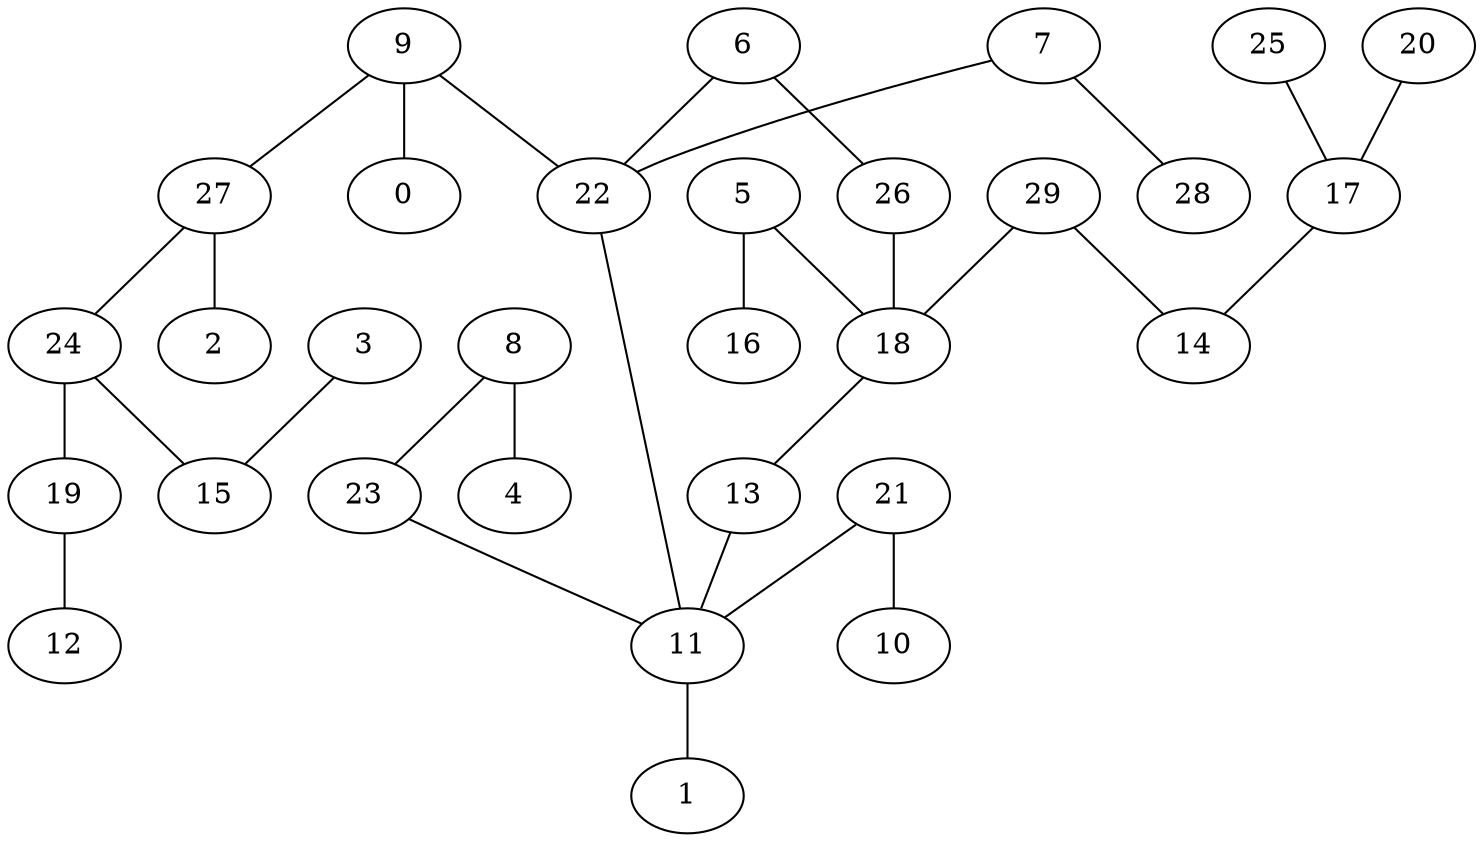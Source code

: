 digraph GG_graph {

subgraph G_graph {
edge [color = black]
"26" -> "18" [dir = none]
"8" -> "4" [dir = none]
"8" -> "23" [dir = none]
"29" -> "14" [dir = none]
"29" -> "18" [dir = none]
"13" -> "11" [dir = none]
"9" -> "27" [dir = none]
"9" -> "0" [dir = none]
"9" -> "22" [dir = none]
"22" -> "11" [dir = none]
"18" -> "13" [dir = none]
"11" -> "1" [dir = none]
"17" -> "14" [dir = none]
"27" -> "2" [dir = none]
"27" -> "24" [dir = none]
"7" -> "28" [dir = none]
"7" -> "22" [dir = none]
"5" -> "16" [dir = none]
"5" -> "18" [dir = none]
"6" -> "26" [dir = none]
"3" -> "15" [dir = none]
"23" -> "11" [dir = none]
"21" -> "10" [dir = none]
"21" -> "11" [dir = none]
"20" -> "17" [dir = none]
"24" -> "15" [dir = none]
"24" -> "19" [dir = none]
"19" -> "12" [dir = none]
"25" -> "17" [dir = none]
"6" -> "22" [dir = none]
}

}
